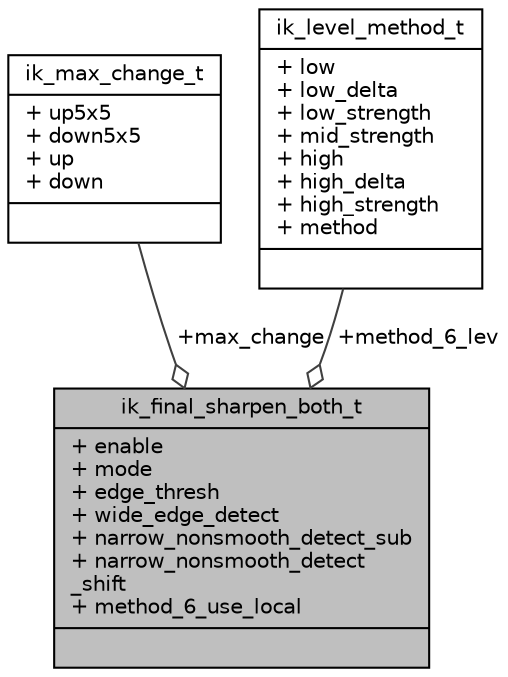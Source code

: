digraph "ik_final_sharpen_both_t"
{
 // INTERACTIVE_SVG=YES
 // LATEX_PDF_SIZE
  bgcolor="transparent";
  edge [fontname="Helvetica",fontsize="10",labelfontname="Helvetica",labelfontsize="10"];
  node [fontname="Helvetica",fontsize="10",shape=record];
  Node1 [label="{ik_final_sharpen_both_t\n|+ enable\l+ mode\l+ edge_thresh\l+ wide_edge_detect\l+ narrow_nonsmooth_detect_sub\l+ narrow_nonsmooth_detect\l_shift\l+ method_6_use_local\l|}",height=0.2,width=0.4,color="black", fillcolor="grey75", style="filled", fontcolor="black",tooltip=" "];
  Node2 -> Node1 [color="grey25",fontsize="10",style="solid",label=" +max_change" ,arrowhead="odiamond",fontname="Helvetica"];
  Node2 [label="{ik_max_change_t\n|+ up5x5\l+ down5x5\l+ up\l+ down\l|}",height=0.2,width=0.4,color="black",URL="$de/da8/structik__max__change__t.html",tooltip=" "];
  Node3 -> Node1 [color="grey25",fontsize="10",style="solid",label=" +method_6_lev" ,arrowhead="odiamond",fontname="Helvetica"];
  Node3 [label="{ik_level_method_t\n|+ low\l+ low_delta\l+ low_strength\l+ mid_strength\l+ high\l+ high_delta\l+ high_strength\l+ method\l|}",height=0.2,width=0.4,color="black",URL="$d9/db3/structik__level__method__t.html",tooltip=" "];
}
